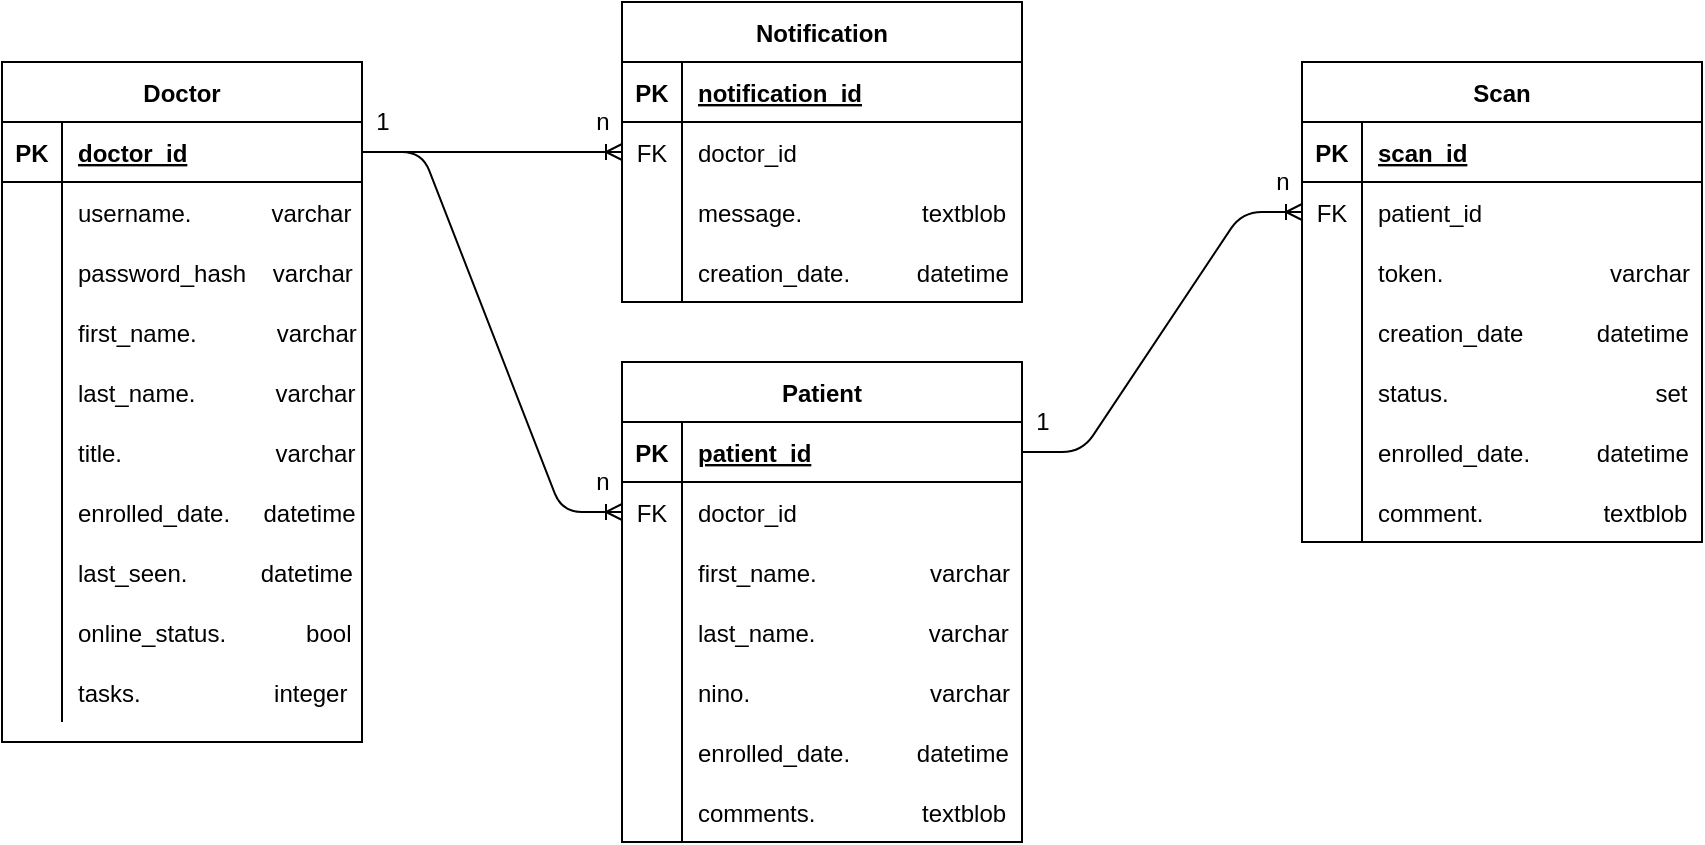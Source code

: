 <mxfile version="14.4.2" type="device"><diagram id="Qy-Xr8jvcKWbXPfgRnqB" name="Page-1"><mxGraphModel dx="1106" dy="860" grid="1" gridSize="10" guides="1" tooltips="1" connect="1" arrows="1" fold="1" page="1" pageScale="1" pageWidth="827" pageHeight="1169" math="0" shadow="0"><root><mxCell id="0"/><mxCell id="1" parent="0"/><mxCell id="cIkhy0P8vmtcEnIisFd5-2" value="Doctor" style="shape=table;startSize=30;container=1;collapsible=1;childLayout=tableLayout;fixedRows=1;rowLines=0;fontStyle=1;align=center;resizeLast=1;" vertex="1" parent="1"><mxGeometry x="140" y="220" width="180" height="340" as="geometry"/></mxCell><mxCell id="cIkhy0P8vmtcEnIisFd5-3" value="" style="shape=partialRectangle;collapsible=0;dropTarget=0;pointerEvents=0;fillColor=none;top=0;left=0;bottom=1;right=0;points=[[0,0.5],[1,0.5]];portConstraint=eastwest;" vertex="1" parent="cIkhy0P8vmtcEnIisFd5-2"><mxGeometry y="30" width="180" height="30" as="geometry"/></mxCell><mxCell id="cIkhy0P8vmtcEnIisFd5-4" value="PK" style="shape=partialRectangle;connectable=0;fillColor=none;top=0;left=0;bottom=0;right=0;fontStyle=1;overflow=hidden;" vertex="1" parent="cIkhy0P8vmtcEnIisFd5-3"><mxGeometry width="30" height="30" as="geometry"/></mxCell><mxCell id="cIkhy0P8vmtcEnIisFd5-5" value="doctor_id" style="shape=partialRectangle;connectable=0;fillColor=none;top=0;left=0;bottom=0;right=0;align=left;spacingLeft=6;fontStyle=5;overflow=hidden;" vertex="1" parent="cIkhy0P8vmtcEnIisFd5-3"><mxGeometry x="30" width="150" height="30" as="geometry"/></mxCell><mxCell id="cIkhy0P8vmtcEnIisFd5-6" value="" style="shape=partialRectangle;collapsible=0;dropTarget=0;pointerEvents=0;fillColor=none;top=0;left=0;bottom=0;right=0;points=[[0,0.5],[1,0.5]];portConstraint=eastwest;" vertex="1" parent="cIkhy0P8vmtcEnIisFd5-2"><mxGeometry y="60" width="180" height="30" as="geometry"/></mxCell><mxCell id="cIkhy0P8vmtcEnIisFd5-7" value="" style="shape=partialRectangle;connectable=0;fillColor=none;top=0;left=0;bottom=0;right=0;editable=1;overflow=hidden;" vertex="1" parent="cIkhy0P8vmtcEnIisFd5-6"><mxGeometry width="30" height="30" as="geometry"/></mxCell><mxCell id="cIkhy0P8vmtcEnIisFd5-8" value="username.            varchar" style="shape=partialRectangle;connectable=0;fillColor=none;top=0;left=0;bottom=0;right=0;align=left;spacingLeft=6;overflow=hidden;" vertex="1" parent="cIkhy0P8vmtcEnIisFd5-6"><mxGeometry x="30" width="150" height="30" as="geometry"/></mxCell><mxCell id="cIkhy0P8vmtcEnIisFd5-9" value="" style="shape=partialRectangle;collapsible=0;dropTarget=0;pointerEvents=0;fillColor=none;top=0;left=0;bottom=0;right=0;points=[[0,0.5],[1,0.5]];portConstraint=eastwest;" vertex="1" parent="cIkhy0P8vmtcEnIisFd5-2"><mxGeometry y="90" width="180" height="30" as="geometry"/></mxCell><mxCell id="cIkhy0P8vmtcEnIisFd5-10" value="" style="shape=partialRectangle;connectable=0;fillColor=none;top=0;left=0;bottom=0;right=0;editable=1;overflow=hidden;" vertex="1" parent="cIkhy0P8vmtcEnIisFd5-9"><mxGeometry width="30" height="30" as="geometry"/></mxCell><mxCell id="cIkhy0P8vmtcEnIisFd5-11" value="password_hash    varchar" style="shape=partialRectangle;connectable=0;fillColor=none;top=0;left=0;bottom=0;right=0;align=left;spacingLeft=6;overflow=hidden;" vertex="1" parent="cIkhy0P8vmtcEnIisFd5-9"><mxGeometry x="30" width="150" height="30" as="geometry"/></mxCell><mxCell id="cIkhy0P8vmtcEnIisFd5-12" value="" style="shape=partialRectangle;collapsible=0;dropTarget=0;pointerEvents=0;fillColor=none;top=0;left=0;bottom=0;right=0;points=[[0,0.5],[1,0.5]];portConstraint=eastwest;" vertex="1" parent="cIkhy0P8vmtcEnIisFd5-2"><mxGeometry y="120" width="180" height="30" as="geometry"/></mxCell><mxCell id="cIkhy0P8vmtcEnIisFd5-13" value="" style="shape=partialRectangle;connectable=0;fillColor=none;top=0;left=0;bottom=0;right=0;editable=1;overflow=hidden;" vertex="1" parent="cIkhy0P8vmtcEnIisFd5-12"><mxGeometry width="30" height="30" as="geometry"/></mxCell><mxCell id="cIkhy0P8vmtcEnIisFd5-14" value="first_name.            varchar" style="shape=partialRectangle;connectable=0;fillColor=none;top=0;left=0;bottom=0;right=0;align=left;spacingLeft=6;overflow=hidden;" vertex="1" parent="cIkhy0P8vmtcEnIisFd5-12"><mxGeometry x="30" width="150" height="30" as="geometry"/></mxCell><mxCell id="cIkhy0P8vmtcEnIisFd5-15" value="" style="shape=partialRectangle;collapsible=0;dropTarget=0;pointerEvents=0;fillColor=none;top=0;left=0;bottom=0;right=0;points=[[0,0.5],[1,0.5]];portConstraint=eastwest;" vertex="1" parent="cIkhy0P8vmtcEnIisFd5-2"><mxGeometry y="150" width="180" height="30" as="geometry"/></mxCell><mxCell id="cIkhy0P8vmtcEnIisFd5-16" value="" style="shape=partialRectangle;connectable=0;fillColor=none;top=0;left=0;bottom=0;right=0;editable=1;overflow=hidden;" vertex="1" parent="cIkhy0P8vmtcEnIisFd5-15"><mxGeometry width="30" height="30" as="geometry"/></mxCell><mxCell id="cIkhy0P8vmtcEnIisFd5-17" value="last_name.            varchar" style="shape=partialRectangle;connectable=0;fillColor=none;top=0;left=0;bottom=0;right=0;align=left;spacingLeft=6;overflow=hidden;" vertex="1" parent="cIkhy0P8vmtcEnIisFd5-15"><mxGeometry x="30" width="150" height="30" as="geometry"/></mxCell><mxCell id="cIkhy0P8vmtcEnIisFd5-18" value="" style="shape=partialRectangle;collapsible=0;dropTarget=0;pointerEvents=0;fillColor=none;top=0;left=0;bottom=0;right=0;points=[[0,0.5],[1,0.5]];portConstraint=eastwest;" vertex="1" parent="cIkhy0P8vmtcEnIisFd5-2"><mxGeometry y="180" width="180" height="30" as="geometry"/></mxCell><mxCell id="cIkhy0P8vmtcEnIisFd5-19" value="" style="shape=partialRectangle;connectable=0;fillColor=none;top=0;left=0;bottom=0;right=0;editable=1;overflow=hidden;" vertex="1" parent="cIkhy0P8vmtcEnIisFd5-18"><mxGeometry width="30" height="30" as="geometry"/></mxCell><mxCell id="cIkhy0P8vmtcEnIisFd5-20" value="title.                       varchar" style="shape=partialRectangle;connectable=0;fillColor=none;top=0;left=0;bottom=0;right=0;align=left;spacingLeft=6;overflow=hidden;" vertex="1" parent="cIkhy0P8vmtcEnIisFd5-18"><mxGeometry x="30" width="150" height="30" as="geometry"/></mxCell><mxCell id="cIkhy0P8vmtcEnIisFd5-21" value="" style="shape=partialRectangle;collapsible=0;dropTarget=0;pointerEvents=0;fillColor=none;top=0;left=0;bottom=0;right=0;points=[[0,0.5],[1,0.5]];portConstraint=eastwest;" vertex="1" parent="cIkhy0P8vmtcEnIisFd5-2"><mxGeometry y="210" width="180" height="30" as="geometry"/></mxCell><mxCell id="cIkhy0P8vmtcEnIisFd5-22" value="" style="shape=partialRectangle;connectable=0;fillColor=none;top=0;left=0;bottom=0;right=0;editable=1;overflow=hidden;" vertex="1" parent="cIkhy0P8vmtcEnIisFd5-21"><mxGeometry width="30" height="30" as="geometry"/></mxCell><mxCell id="cIkhy0P8vmtcEnIisFd5-23" value="enrolled_date.     datetime" style="shape=partialRectangle;connectable=0;fillColor=none;top=0;left=0;bottom=0;right=0;align=left;spacingLeft=6;overflow=hidden;" vertex="1" parent="cIkhy0P8vmtcEnIisFd5-21"><mxGeometry x="30" width="150" height="30" as="geometry"/></mxCell><mxCell id="cIkhy0P8vmtcEnIisFd5-24" value="" style="shape=partialRectangle;collapsible=0;dropTarget=0;pointerEvents=0;fillColor=none;top=0;left=0;bottom=0;right=0;points=[[0,0.5],[1,0.5]];portConstraint=eastwest;" vertex="1" parent="cIkhy0P8vmtcEnIisFd5-2"><mxGeometry y="240" width="180" height="30" as="geometry"/></mxCell><mxCell id="cIkhy0P8vmtcEnIisFd5-25" value="" style="shape=partialRectangle;connectable=0;fillColor=none;top=0;left=0;bottom=0;right=0;editable=1;overflow=hidden;" vertex="1" parent="cIkhy0P8vmtcEnIisFd5-24"><mxGeometry width="30" height="30" as="geometry"/></mxCell><mxCell id="cIkhy0P8vmtcEnIisFd5-26" value="last_seen.           datetime" style="shape=partialRectangle;connectable=0;fillColor=none;top=0;left=0;bottom=0;right=0;align=left;spacingLeft=6;overflow=hidden;" vertex="1" parent="cIkhy0P8vmtcEnIisFd5-24"><mxGeometry x="30" width="150" height="30" as="geometry"/></mxCell><mxCell id="cIkhy0P8vmtcEnIisFd5-27" value="" style="shape=partialRectangle;collapsible=0;dropTarget=0;pointerEvents=0;fillColor=none;top=0;left=0;bottom=0;right=0;points=[[0,0.5],[1,0.5]];portConstraint=eastwest;" vertex="1" parent="cIkhy0P8vmtcEnIisFd5-2"><mxGeometry y="270" width="180" height="30" as="geometry"/></mxCell><mxCell id="cIkhy0P8vmtcEnIisFd5-28" value="" style="shape=partialRectangle;connectable=0;fillColor=none;top=0;left=0;bottom=0;right=0;editable=1;overflow=hidden;" vertex="1" parent="cIkhy0P8vmtcEnIisFd5-27"><mxGeometry width="30" height="30" as="geometry"/></mxCell><mxCell id="cIkhy0P8vmtcEnIisFd5-29" value="online_status.            bool" style="shape=partialRectangle;connectable=0;fillColor=none;top=0;left=0;bottom=0;right=0;align=left;spacingLeft=6;overflow=hidden;" vertex="1" parent="cIkhy0P8vmtcEnIisFd5-27"><mxGeometry x="30" width="150" height="30" as="geometry"/></mxCell><mxCell id="cIkhy0P8vmtcEnIisFd5-30" value="" style="shape=partialRectangle;collapsible=0;dropTarget=0;pointerEvents=0;fillColor=none;top=0;left=0;bottom=0;right=0;points=[[0,0.5],[1,0.5]];portConstraint=eastwest;" vertex="1" parent="cIkhy0P8vmtcEnIisFd5-2"><mxGeometry y="300" width="180" height="30" as="geometry"/></mxCell><mxCell id="cIkhy0P8vmtcEnIisFd5-31" value="" style="shape=partialRectangle;connectable=0;fillColor=none;top=0;left=0;bottom=0;right=0;editable=1;overflow=hidden;" vertex="1" parent="cIkhy0P8vmtcEnIisFd5-30"><mxGeometry width="30" height="30" as="geometry"/></mxCell><mxCell id="cIkhy0P8vmtcEnIisFd5-32" value="tasks.                    integer" style="shape=partialRectangle;connectable=0;fillColor=none;top=0;left=0;bottom=0;right=0;align=left;spacingLeft=6;overflow=hidden;" vertex="1" parent="cIkhy0P8vmtcEnIisFd5-30"><mxGeometry x="30" width="150" height="30" as="geometry"/></mxCell><mxCell id="cIkhy0P8vmtcEnIisFd5-33" value="Notification" style="shape=table;startSize=30;container=1;collapsible=1;childLayout=tableLayout;fixedRows=1;rowLines=0;fontStyle=1;align=center;resizeLast=1;" vertex="1" parent="1"><mxGeometry x="450" y="190" width="200" height="150" as="geometry"/></mxCell><mxCell id="cIkhy0P8vmtcEnIisFd5-34" value="" style="shape=partialRectangle;collapsible=0;dropTarget=0;pointerEvents=0;fillColor=none;top=0;left=0;bottom=1;right=0;points=[[0,0.5],[1,0.5]];portConstraint=eastwest;" vertex="1" parent="cIkhy0P8vmtcEnIisFd5-33"><mxGeometry y="30" width="200" height="30" as="geometry"/></mxCell><mxCell id="cIkhy0P8vmtcEnIisFd5-35" value="PK" style="shape=partialRectangle;connectable=0;fillColor=none;top=0;left=0;bottom=0;right=0;fontStyle=1;overflow=hidden;" vertex="1" parent="cIkhy0P8vmtcEnIisFd5-34"><mxGeometry width="30" height="30" as="geometry"/></mxCell><mxCell id="cIkhy0P8vmtcEnIisFd5-36" value="notification_id" style="shape=partialRectangle;connectable=0;fillColor=none;top=0;left=0;bottom=0;right=0;align=left;spacingLeft=6;fontStyle=5;overflow=hidden;" vertex="1" parent="cIkhy0P8vmtcEnIisFd5-34"><mxGeometry x="30" width="170" height="30" as="geometry"/></mxCell><mxCell id="cIkhy0P8vmtcEnIisFd5-37" value="" style="shape=partialRectangle;collapsible=0;dropTarget=0;pointerEvents=0;fillColor=none;top=0;left=0;bottom=0;right=0;points=[[0,0.5],[1,0.5]];portConstraint=eastwest;" vertex="1" parent="cIkhy0P8vmtcEnIisFd5-33"><mxGeometry y="60" width="200" height="30" as="geometry"/></mxCell><mxCell id="cIkhy0P8vmtcEnIisFd5-38" value="FK" style="shape=partialRectangle;connectable=0;fillColor=none;top=0;left=0;bottom=0;right=0;editable=1;overflow=hidden;" vertex="1" parent="cIkhy0P8vmtcEnIisFd5-37"><mxGeometry width="30" height="30" as="geometry"/></mxCell><mxCell id="cIkhy0P8vmtcEnIisFd5-39" value="doctor_id" style="shape=partialRectangle;connectable=0;fillColor=none;top=0;left=0;bottom=0;right=0;align=left;spacingLeft=6;overflow=hidden;" vertex="1" parent="cIkhy0P8vmtcEnIisFd5-37"><mxGeometry x="30" width="170" height="30" as="geometry"/></mxCell><mxCell id="cIkhy0P8vmtcEnIisFd5-40" value="" style="shape=partialRectangle;collapsible=0;dropTarget=0;pointerEvents=0;fillColor=none;top=0;left=0;bottom=0;right=0;points=[[0,0.5],[1,0.5]];portConstraint=eastwest;" vertex="1" parent="cIkhy0P8vmtcEnIisFd5-33"><mxGeometry y="90" width="200" height="30" as="geometry"/></mxCell><mxCell id="cIkhy0P8vmtcEnIisFd5-41" value="" style="shape=partialRectangle;connectable=0;fillColor=none;top=0;left=0;bottom=0;right=0;editable=1;overflow=hidden;" vertex="1" parent="cIkhy0P8vmtcEnIisFd5-40"><mxGeometry width="30" height="30" as="geometry"/></mxCell><mxCell id="cIkhy0P8vmtcEnIisFd5-42" value="message.                  textblob" style="shape=partialRectangle;connectable=0;fillColor=none;top=0;left=0;bottom=0;right=0;align=left;spacingLeft=6;overflow=hidden;" vertex="1" parent="cIkhy0P8vmtcEnIisFd5-40"><mxGeometry x="30" width="170" height="30" as="geometry"/></mxCell><mxCell id="cIkhy0P8vmtcEnIisFd5-43" value="" style="shape=partialRectangle;collapsible=0;dropTarget=0;pointerEvents=0;fillColor=none;top=0;left=0;bottom=0;right=0;points=[[0,0.5],[1,0.5]];portConstraint=eastwest;" vertex="1" parent="cIkhy0P8vmtcEnIisFd5-33"><mxGeometry y="120" width="200" height="30" as="geometry"/></mxCell><mxCell id="cIkhy0P8vmtcEnIisFd5-44" value="" style="shape=partialRectangle;connectable=0;fillColor=none;top=0;left=0;bottom=0;right=0;editable=1;overflow=hidden;" vertex="1" parent="cIkhy0P8vmtcEnIisFd5-43"><mxGeometry width="30" height="30" as="geometry"/></mxCell><mxCell id="cIkhy0P8vmtcEnIisFd5-45" value="creation_date.          datetime" style="shape=partialRectangle;connectable=0;fillColor=none;top=0;left=0;bottom=0;right=0;align=left;spacingLeft=6;overflow=hidden;" vertex="1" parent="cIkhy0P8vmtcEnIisFd5-43"><mxGeometry x="30" width="170" height="30" as="geometry"/></mxCell><mxCell id="cIkhy0P8vmtcEnIisFd5-68" value="" style="edgeStyle=entityRelationEdgeStyle;fontSize=12;html=1;endArrow=ERoneToMany;exitX=1;exitY=0.5;exitDx=0;exitDy=0;entryX=0;entryY=0.5;entryDx=0;entryDy=0;" edge="1" parent="1" source="cIkhy0P8vmtcEnIisFd5-3" target="cIkhy0P8vmtcEnIisFd5-37"><mxGeometry width="100" height="100" relative="1" as="geometry"><mxPoint x="380" y="450" as="sourcePoint"/><mxPoint x="480" y="350" as="targetPoint"/></mxGeometry></mxCell><mxCell id="cIkhy0P8vmtcEnIisFd5-72" value="Patient" style="shape=table;startSize=30;container=1;collapsible=1;childLayout=tableLayout;fixedRows=1;rowLines=0;fontStyle=1;align=center;resizeLast=1;" vertex="1" parent="1"><mxGeometry x="450" y="370" width="200" height="240" as="geometry"/></mxCell><mxCell id="cIkhy0P8vmtcEnIisFd5-73" value="" style="shape=partialRectangle;collapsible=0;dropTarget=0;pointerEvents=0;fillColor=none;top=0;left=0;bottom=1;right=0;points=[[0,0.5],[1,0.5]];portConstraint=eastwest;" vertex="1" parent="cIkhy0P8vmtcEnIisFd5-72"><mxGeometry y="30" width="200" height="30" as="geometry"/></mxCell><mxCell id="cIkhy0P8vmtcEnIisFd5-74" value="PK" style="shape=partialRectangle;connectable=0;fillColor=none;top=0;left=0;bottom=0;right=0;fontStyle=1;overflow=hidden;" vertex="1" parent="cIkhy0P8vmtcEnIisFd5-73"><mxGeometry width="30" height="30" as="geometry"/></mxCell><mxCell id="cIkhy0P8vmtcEnIisFd5-75" value="patient_id" style="shape=partialRectangle;connectable=0;fillColor=none;top=0;left=0;bottom=0;right=0;align=left;spacingLeft=6;fontStyle=5;overflow=hidden;" vertex="1" parent="cIkhy0P8vmtcEnIisFd5-73"><mxGeometry x="30" width="170" height="30" as="geometry"/></mxCell><mxCell id="cIkhy0P8vmtcEnIisFd5-76" value="" style="shape=partialRectangle;collapsible=0;dropTarget=0;pointerEvents=0;fillColor=none;top=0;left=0;bottom=0;right=0;points=[[0,0.5],[1,0.5]];portConstraint=eastwest;" vertex="1" parent="cIkhy0P8vmtcEnIisFd5-72"><mxGeometry y="60" width="200" height="30" as="geometry"/></mxCell><mxCell id="cIkhy0P8vmtcEnIisFd5-77" value="FK" style="shape=partialRectangle;connectable=0;fillColor=none;top=0;left=0;bottom=0;right=0;editable=1;overflow=hidden;" vertex="1" parent="cIkhy0P8vmtcEnIisFd5-76"><mxGeometry width="30" height="30" as="geometry"/></mxCell><mxCell id="cIkhy0P8vmtcEnIisFd5-78" value="doctor_id" style="shape=partialRectangle;connectable=0;fillColor=none;top=0;left=0;bottom=0;right=0;align=left;spacingLeft=6;overflow=hidden;" vertex="1" parent="cIkhy0P8vmtcEnIisFd5-76"><mxGeometry x="30" width="170" height="30" as="geometry"/></mxCell><mxCell id="cIkhy0P8vmtcEnIisFd5-79" value="" style="shape=partialRectangle;collapsible=0;dropTarget=0;pointerEvents=0;fillColor=none;top=0;left=0;bottom=0;right=0;points=[[0,0.5],[1,0.5]];portConstraint=eastwest;" vertex="1" parent="cIkhy0P8vmtcEnIisFd5-72"><mxGeometry y="90" width="200" height="30" as="geometry"/></mxCell><mxCell id="cIkhy0P8vmtcEnIisFd5-80" value="" style="shape=partialRectangle;connectable=0;fillColor=none;top=0;left=0;bottom=0;right=0;editable=1;overflow=hidden;" vertex="1" parent="cIkhy0P8vmtcEnIisFd5-79"><mxGeometry width="30" height="30" as="geometry"/></mxCell><mxCell id="cIkhy0P8vmtcEnIisFd5-81" value="first_name.                 varchar" style="shape=partialRectangle;connectable=0;fillColor=none;top=0;left=0;bottom=0;right=0;align=left;spacingLeft=6;overflow=hidden;" vertex="1" parent="cIkhy0P8vmtcEnIisFd5-79"><mxGeometry x="30" width="170" height="30" as="geometry"/></mxCell><mxCell id="cIkhy0P8vmtcEnIisFd5-82" value="" style="shape=partialRectangle;collapsible=0;dropTarget=0;pointerEvents=0;fillColor=none;top=0;left=0;bottom=0;right=0;points=[[0,0.5],[1,0.5]];portConstraint=eastwest;" vertex="1" parent="cIkhy0P8vmtcEnIisFd5-72"><mxGeometry y="120" width="200" height="30" as="geometry"/></mxCell><mxCell id="cIkhy0P8vmtcEnIisFd5-83" value="" style="shape=partialRectangle;connectable=0;fillColor=none;top=0;left=0;bottom=0;right=0;editable=1;overflow=hidden;" vertex="1" parent="cIkhy0P8vmtcEnIisFd5-82"><mxGeometry width="30" height="30" as="geometry"/></mxCell><mxCell id="cIkhy0P8vmtcEnIisFd5-84" value="last_name.                 varchar" style="shape=partialRectangle;connectable=0;fillColor=none;top=0;left=0;bottom=0;right=0;align=left;spacingLeft=6;overflow=hidden;" vertex="1" parent="cIkhy0P8vmtcEnIisFd5-82"><mxGeometry x="30" width="170" height="30" as="geometry"/></mxCell><mxCell id="cIkhy0P8vmtcEnIisFd5-85" value="" style="shape=partialRectangle;collapsible=0;dropTarget=0;pointerEvents=0;fillColor=none;top=0;left=0;bottom=0;right=0;points=[[0,0.5],[1,0.5]];portConstraint=eastwest;" vertex="1" parent="cIkhy0P8vmtcEnIisFd5-72"><mxGeometry y="150" width="200" height="30" as="geometry"/></mxCell><mxCell id="cIkhy0P8vmtcEnIisFd5-86" value="" style="shape=partialRectangle;connectable=0;fillColor=none;top=0;left=0;bottom=0;right=0;editable=1;overflow=hidden;" vertex="1" parent="cIkhy0P8vmtcEnIisFd5-85"><mxGeometry width="30" height="30" as="geometry"/></mxCell><mxCell id="cIkhy0P8vmtcEnIisFd5-87" value="nino.                           varchar" style="shape=partialRectangle;connectable=0;fillColor=none;top=0;left=0;bottom=0;right=0;align=left;spacingLeft=6;overflow=hidden;" vertex="1" parent="cIkhy0P8vmtcEnIisFd5-85"><mxGeometry x="30" width="170" height="30" as="geometry"/></mxCell><mxCell id="cIkhy0P8vmtcEnIisFd5-88" value="" style="shape=partialRectangle;collapsible=0;dropTarget=0;pointerEvents=0;fillColor=none;top=0;left=0;bottom=0;right=0;points=[[0,0.5],[1,0.5]];portConstraint=eastwest;" vertex="1" parent="cIkhy0P8vmtcEnIisFd5-72"><mxGeometry y="180" width="200" height="30" as="geometry"/></mxCell><mxCell id="cIkhy0P8vmtcEnIisFd5-89" value="" style="shape=partialRectangle;connectable=0;fillColor=none;top=0;left=0;bottom=0;right=0;editable=1;overflow=hidden;" vertex="1" parent="cIkhy0P8vmtcEnIisFd5-88"><mxGeometry width="30" height="30" as="geometry"/></mxCell><mxCell id="cIkhy0P8vmtcEnIisFd5-90" value="enrolled_date.          datetime" style="shape=partialRectangle;connectable=0;fillColor=none;top=0;left=0;bottom=0;right=0;align=left;spacingLeft=6;overflow=hidden;" vertex="1" parent="cIkhy0P8vmtcEnIisFd5-88"><mxGeometry x="30" width="170" height="30" as="geometry"/></mxCell><mxCell id="cIkhy0P8vmtcEnIisFd5-91" value="" style="shape=partialRectangle;collapsible=0;dropTarget=0;pointerEvents=0;fillColor=none;top=0;left=0;bottom=0;right=0;points=[[0,0.5],[1,0.5]];portConstraint=eastwest;" vertex="1" parent="cIkhy0P8vmtcEnIisFd5-72"><mxGeometry y="210" width="200" height="30" as="geometry"/></mxCell><mxCell id="cIkhy0P8vmtcEnIisFd5-92" value="" style="shape=partialRectangle;connectable=0;fillColor=none;top=0;left=0;bottom=0;right=0;editable=1;overflow=hidden;" vertex="1" parent="cIkhy0P8vmtcEnIisFd5-91"><mxGeometry width="30" height="30" as="geometry"/></mxCell><mxCell id="cIkhy0P8vmtcEnIisFd5-93" value="comments.                textblob" style="shape=partialRectangle;connectable=0;fillColor=none;top=0;left=0;bottom=0;right=0;align=left;spacingLeft=6;overflow=hidden;" vertex="1" parent="cIkhy0P8vmtcEnIisFd5-91"><mxGeometry x="30" width="170" height="30" as="geometry"/></mxCell><mxCell id="cIkhy0P8vmtcEnIisFd5-95" value="" style="edgeStyle=entityRelationEdgeStyle;fontSize=12;html=1;endArrow=ERoneToMany;exitX=1;exitY=0.5;exitDx=0;exitDy=0;entryX=0;entryY=0.5;entryDx=0;entryDy=0;" edge="1" parent="1" source="cIkhy0P8vmtcEnIisFd5-3" target="cIkhy0P8vmtcEnIisFd5-76"><mxGeometry width="100" height="100" relative="1" as="geometry"><mxPoint x="460" y="780" as="sourcePoint"/><mxPoint x="560" y="680" as="targetPoint"/></mxGeometry></mxCell><mxCell id="cIkhy0P8vmtcEnIisFd5-96" value="1" style="text;html=1;align=center;verticalAlign=middle;resizable=0;points=[];autosize=1;" vertex="1" parent="1"><mxGeometry x="320" y="240" width="20" height="20" as="geometry"/></mxCell><mxCell id="cIkhy0P8vmtcEnIisFd5-97" value="n" style="text;html=1;align=center;verticalAlign=middle;resizable=0;points=[];autosize=1;" vertex="1" parent="1"><mxGeometry x="430" y="240" width="20" height="20" as="geometry"/></mxCell><mxCell id="cIkhy0P8vmtcEnIisFd5-98" value="n" style="text;html=1;align=center;verticalAlign=middle;resizable=0;points=[];autosize=1;" vertex="1" parent="1"><mxGeometry x="430" y="420" width="20" height="20" as="geometry"/></mxCell><mxCell id="cIkhy0P8vmtcEnIisFd5-99" value="Scan" style="shape=table;startSize=30;container=1;collapsible=1;childLayout=tableLayout;fixedRows=1;rowLines=0;fontStyle=1;align=center;resizeLast=1;" vertex="1" parent="1"><mxGeometry x="790" y="220" width="200" height="240" as="geometry"/></mxCell><mxCell id="cIkhy0P8vmtcEnIisFd5-100" value="" style="shape=partialRectangle;collapsible=0;dropTarget=0;pointerEvents=0;fillColor=none;top=0;left=0;bottom=1;right=0;points=[[0,0.5],[1,0.5]];portConstraint=eastwest;" vertex="1" parent="cIkhy0P8vmtcEnIisFd5-99"><mxGeometry y="30" width="200" height="30" as="geometry"/></mxCell><mxCell id="cIkhy0P8vmtcEnIisFd5-101" value="PK" style="shape=partialRectangle;connectable=0;fillColor=none;top=0;left=0;bottom=0;right=0;fontStyle=1;overflow=hidden;" vertex="1" parent="cIkhy0P8vmtcEnIisFd5-100"><mxGeometry width="30" height="30" as="geometry"/></mxCell><mxCell id="cIkhy0P8vmtcEnIisFd5-102" value="scan_id" style="shape=partialRectangle;connectable=0;fillColor=none;top=0;left=0;bottom=0;right=0;align=left;spacingLeft=6;fontStyle=5;overflow=hidden;" vertex="1" parent="cIkhy0P8vmtcEnIisFd5-100"><mxGeometry x="30" width="170" height="30" as="geometry"/></mxCell><mxCell id="cIkhy0P8vmtcEnIisFd5-103" value="" style="shape=partialRectangle;collapsible=0;dropTarget=0;pointerEvents=0;fillColor=none;top=0;left=0;bottom=0;right=0;points=[[0,0.5],[1,0.5]];portConstraint=eastwest;" vertex="1" parent="cIkhy0P8vmtcEnIisFd5-99"><mxGeometry y="60" width="200" height="30" as="geometry"/></mxCell><mxCell id="cIkhy0P8vmtcEnIisFd5-104" value="FK" style="shape=partialRectangle;connectable=0;fillColor=none;top=0;left=0;bottom=0;right=0;editable=1;overflow=hidden;" vertex="1" parent="cIkhy0P8vmtcEnIisFd5-103"><mxGeometry width="30" height="30" as="geometry"/></mxCell><mxCell id="cIkhy0P8vmtcEnIisFd5-105" value="patient_id" style="shape=partialRectangle;connectable=0;fillColor=none;top=0;left=0;bottom=0;right=0;align=left;spacingLeft=6;overflow=hidden;" vertex="1" parent="cIkhy0P8vmtcEnIisFd5-103"><mxGeometry x="30" width="170" height="30" as="geometry"/></mxCell><mxCell id="cIkhy0P8vmtcEnIisFd5-106" value="" style="shape=partialRectangle;collapsible=0;dropTarget=0;pointerEvents=0;fillColor=none;top=0;left=0;bottom=0;right=0;points=[[0,0.5],[1,0.5]];portConstraint=eastwest;" vertex="1" parent="cIkhy0P8vmtcEnIisFd5-99"><mxGeometry y="90" width="200" height="30" as="geometry"/></mxCell><mxCell id="cIkhy0P8vmtcEnIisFd5-107" value="" style="shape=partialRectangle;connectable=0;fillColor=none;top=0;left=0;bottom=0;right=0;editable=1;overflow=hidden;" vertex="1" parent="cIkhy0P8vmtcEnIisFd5-106"><mxGeometry width="30" height="30" as="geometry"/></mxCell><mxCell id="cIkhy0P8vmtcEnIisFd5-108" value="token.                         varchar" style="shape=partialRectangle;connectable=0;fillColor=none;top=0;left=0;bottom=0;right=0;align=left;spacingLeft=6;overflow=hidden;" vertex="1" parent="cIkhy0P8vmtcEnIisFd5-106"><mxGeometry x="30" width="170" height="30" as="geometry"/></mxCell><mxCell id="cIkhy0P8vmtcEnIisFd5-109" value="" style="shape=partialRectangle;collapsible=0;dropTarget=0;pointerEvents=0;fillColor=none;top=0;left=0;bottom=0;right=0;points=[[0,0.5],[1,0.5]];portConstraint=eastwest;" vertex="1" parent="cIkhy0P8vmtcEnIisFd5-99"><mxGeometry y="120" width="200" height="30" as="geometry"/></mxCell><mxCell id="cIkhy0P8vmtcEnIisFd5-110" value="" style="shape=partialRectangle;connectable=0;fillColor=none;top=0;left=0;bottom=0;right=0;editable=1;overflow=hidden;" vertex="1" parent="cIkhy0P8vmtcEnIisFd5-109"><mxGeometry width="30" height="30" as="geometry"/></mxCell><mxCell id="cIkhy0P8vmtcEnIisFd5-111" value="creation_date           datetime" style="shape=partialRectangle;connectable=0;fillColor=none;top=0;left=0;bottom=0;right=0;align=left;spacingLeft=6;overflow=hidden;" vertex="1" parent="cIkhy0P8vmtcEnIisFd5-109"><mxGeometry x="30" width="170" height="30" as="geometry"/></mxCell><mxCell id="cIkhy0P8vmtcEnIisFd5-112" value="" style="shape=partialRectangle;collapsible=0;dropTarget=0;pointerEvents=0;fillColor=none;top=0;left=0;bottom=0;right=0;points=[[0,0.5],[1,0.5]];portConstraint=eastwest;" vertex="1" parent="cIkhy0P8vmtcEnIisFd5-99"><mxGeometry y="150" width="200" height="30" as="geometry"/></mxCell><mxCell id="cIkhy0P8vmtcEnIisFd5-113" value="" style="shape=partialRectangle;connectable=0;fillColor=none;top=0;left=0;bottom=0;right=0;editable=1;overflow=hidden;" vertex="1" parent="cIkhy0P8vmtcEnIisFd5-112"><mxGeometry width="30" height="30" as="geometry"/></mxCell><mxCell id="cIkhy0P8vmtcEnIisFd5-114" value="status.                               set" style="shape=partialRectangle;connectable=0;fillColor=none;top=0;left=0;bottom=0;right=0;align=left;spacingLeft=6;overflow=hidden;" vertex="1" parent="cIkhy0P8vmtcEnIisFd5-112"><mxGeometry x="30" width="170" height="30" as="geometry"/></mxCell><mxCell id="cIkhy0P8vmtcEnIisFd5-115" value="" style="shape=partialRectangle;collapsible=0;dropTarget=0;pointerEvents=0;fillColor=none;top=0;left=0;bottom=0;right=0;points=[[0,0.5],[1,0.5]];portConstraint=eastwest;" vertex="1" parent="cIkhy0P8vmtcEnIisFd5-99"><mxGeometry y="180" width="200" height="30" as="geometry"/></mxCell><mxCell id="cIkhy0P8vmtcEnIisFd5-116" value="" style="shape=partialRectangle;connectable=0;fillColor=none;top=0;left=0;bottom=0;right=0;editable=1;overflow=hidden;" vertex="1" parent="cIkhy0P8vmtcEnIisFd5-115"><mxGeometry width="30" height="30" as="geometry"/></mxCell><mxCell id="cIkhy0P8vmtcEnIisFd5-117" value="enrolled_date.          datetime" style="shape=partialRectangle;connectable=0;fillColor=none;top=0;left=0;bottom=0;right=0;align=left;spacingLeft=6;overflow=hidden;" vertex="1" parent="cIkhy0P8vmtcEnIisFd5-115"><mxGeometry x="30" width="170" height="30" as="geometry"/></mxCell><mxCell id="cIkhy0P8vmtcEnIisFd5-118" value="" style="shape=partialRectangle;collapsible=0;dropTarget=0;pointerEvents=0;fillColor=none;top=0;left=0;bottom=0;right=0;points=[[0,0.5],[1,0.5]];portConstraint=eastwest;" vertex="1" parent="cIkhy0P8vmtcEnIisFd5-99"><mxGeometry y="210" width="200" height="30" as="geometry"/></mxCell><mxCell id="cIkhy0P8vmtcEnIisFd5-119" value="" style="shape=partialRectangle;connectable=0;fillColor=none;top=0;left=0;bottom=0;right=0;editable=1;overflow=hidden;" vertex="1" parent="cIkhy0P8vmtcEnIisFd5-118"><mxGeometry width="30" height="30" as="geometry"/></mxCell><mxCell id="cIkhy0P8vmtcEnIisFd5-120" value="comment.                  textblob" style="shape=partialRectangle;connectable=0;fillColor=none;top=0;left=0;bottom=0;right=0;align=left;spacingLeft=6;overflow=hidden;" vertex="1" parent="cIkhy0P8vmtcEnIisFd5-118"><mxGeometry x="30" width="170" height="30" as="geometry"/></mxCell><mxCell id="cIkhy0P8vmtcEnIisFd5-122" value="" style="edgeStyle=entityRelationEdgeStyle;fontSize=12;html=1;endArrow=ERoneToMany;exitX=1;exitY=0.5;exitDx=0;exitDy=0;entryX=0;entryY=0.5;entryDx=0;entryDy=0;" edge="1" parent="1" source="cIkhy0P8vmtcEnIisFd5-73" target="cIkhy0P8vmtcEnIisFd5-103"><mxGeometry width="100" height="100" relative="1" as="geometry"><mxPoint x="720" y="330" as="sourcePoint"/><mxPoint x="850" y="510" as="targetPoint"/></mxGeometry></mxCell><mxCell id="cIkhy0P8vmtcEnIisFd5-123" value="1" style="text;html=1;align=center;verticalAlign=middle;resizable=0;points=[];autosize=1;" vertex="1" parent="1"><mxGeometry x="650" y="390" width="20" height="20" as="geometry"/></mxCell><mxCell id="cIkhy0P8vmtcEnIisFd5-124" value="n" style="text;html=1;align=center;verticalAlign=middle;resizable=0;points=[];autosize=1;" vertex="1" parent="1"><mxGeometry x="770" y="270" width="20" height="20" as="geometry"/></mxCell></root></mxGraphModel></diagram></mxfile>